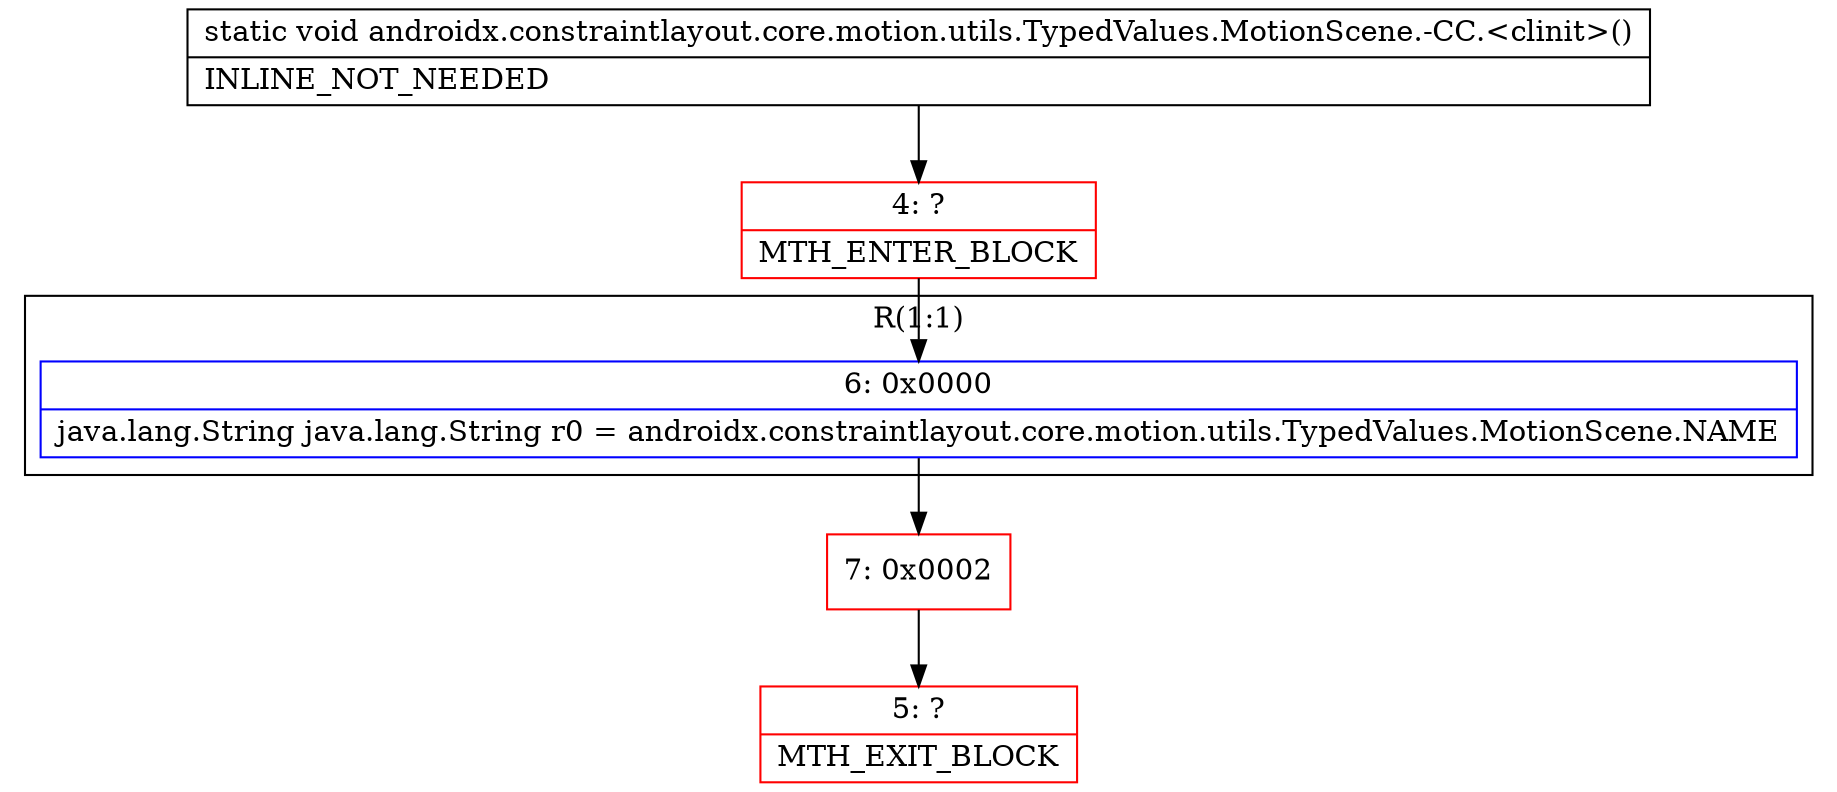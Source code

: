 digraph "CFG forandroidx.constraintlayout.core.motion.utils.TypedValues.MotionScene.\-CC.\<clinit\>()V" {
subgraph cluster_Region_513855097 {
label = "R(1:1)";
node [shape=record,color=blue];
Node_6 [shape=record,label="{6\:\ 0x0000|java.lang.String java.lang.String r0 = androidx.constraintlayout.core.motion.utils.TypedValues.MotionScene.NAME\l}"];
}
Node_4 [shape=record,color=red,label="{4\:\ ?|MTH_ENTER_BLOCK\l}"];
Node_7 [shape=record,color=red,label="{7\:\ 0x0002}"];
Node_5 [shape=record,color=red,label="{5\:\ ?|MTH_EXIT_BLOCK\l}"];
MethodNode[shape=record,label="{static void androidx.constraintlayout.core.motion.utils.TypedValues.MotionScene.\-CC.\<clinit\>()  | INLINE_NOT_NEEDED\l}"];
MethodNode -> Node_4;Node_6 -> Node_7;
Node_4 -> Node_6;
Node_7 -> Node_5;
}

